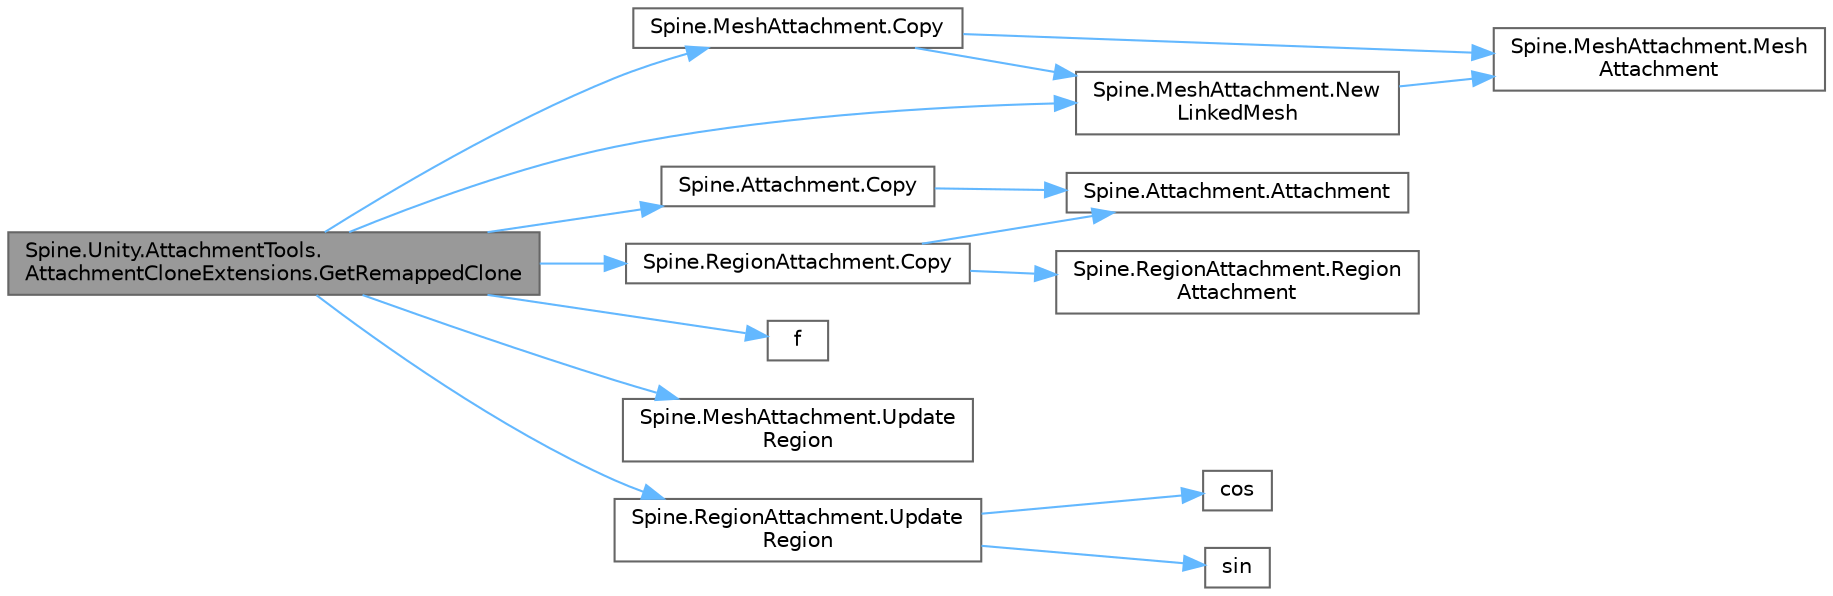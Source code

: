 digraph "Spine.Unity.AttachmentTools.AttachmentCloneExtensions.GetRemappedClone"
{
 // LATEX_PDF_SIZE
  bgcolor="transparent";
  edge [fontname=Helvetica,fontsize=10,labelfontname=Helvetica,labelfontsize=10];
  node [fontname=Helvetica,fontsize=10,shape=box,height=0.2,width=0.4];
  rankdir="LR";
  Node1 [id="Node000001",label="Spine.Unity.AttachmentTools.\lAttachmentCloneExtensions.GetRemappedClone",height=0.2,width=0.4,color="gray40", fillcolor="grey60", style="filled", fontcolor="black",tooltip="Gets a clone of the attachment remapped with an atlasRegion image."];
  Node1 -> Node2 [id="edge16_Node000001_Node000002",color="steelblue1",style="solid",tooltip=" "];
  Node2 [id="Node000002",label="Spine.Attachment.Copy",height=0.2,width=0.4,color="grey40", fillcolor="white", style="filled",URL="$class_spine_1_1_attachment.html#a9e39d7f3885810a0f8f34285f53b2e2b",tooltip="Returns a copy of the attachment."];
  Node2 -> Node3 [id="edge17_Node000002_Node000003",color="steelblue1",style="solid",tooltip=" "];
  Node3 [id="Node000003",label="Spine.Attachment.Attachment",height=0.2,width=0.4,color="grey40", fillcolor="white", style="filled",URL="$class_spine_1_1_attachment.html#afc368094ebe8f1ca00ba06bf6752b029",tooltip=" "];
  Node1 -> Node4 [id="edge18_Node000001_Node000004",color="steelblue1",style="solid",tooltip=" "];
  Node4 [id="Node000004",label="Spine.MeshAttachment.Copy",height=0.2,width=0.4,color="grey40", fillcolor="white", style="filled",URL="$class_spine_1_1_mesh_attachment.html#a47814c9519e82dad166711f37e616a55",tooltip=" "];
  Node4 -> Node5 [id="edge19_Node000004_Node000005",color="steelblue1",style="solid",tooltip=" "];
  Node5 [id="Node000005",label="Spine.MeshAttachment.Mesh\lAttachment",height=0.2,width=0.4,color="grey40", fillcolor="white", style="filled",URL="$class_spine_1_1_mesh_attachment.html#ab726296bc9ce3b0f221f0f88ed447329",tooltip=" "];
  Node4 -> Node6 [id="edge20_Node000004_Node000006",color="steelblue1",style="solid",tooltip=" "];
  Node6 [id="Node000006",label="Spine.MeshAttachment.New\lLinkedMesh",height=0.2,width=0.4,color="grey40", fillcolor="white", style="filled",URL="$class_spine_1_1_mesh_attachment.html#ace78f0c65fbc1e7b2278084ef537bb13",tooltip="Returns a new mesh with this mesh set as the ParentMesh."];
  Node6 -> Node5 [id="edge21_Node000006_Node000005",color="steelblue1",style="solid",tooltip=" "];
  Node1 -> Node7 [id="edge22_Node000001_Node000007",color="steelblue1",style="solid",tooltip=" "];
  Node7 [id="Node000007",label="Spine.RegionAttachment.Copy",height=0.2,width=0.4,color="grey40", fillcolor="white", style="filled",URL="$class_spine_1_1_region_attachment.html#a03d3273e2691f247473ccd894397e8da",tooltip=" "];
  Node7 -> Node3 [id="edge23_Node000007_Node000003",color="steelblue1",style="solid",tooltip=" "];
  Node7 -> Node8 [id="edge24_Node000007_Node000008",color="steelblue1",style="solid",tooltip=" "];
  Node8 [id="Node000008",label="Spine.RegionAttachment.Region\lAttachment",height=0.2,width=0.4,color="grey40", fillcolor="white", style="filled",URL="$class_spine_1_1_region_attachment.html#a714beb5d8e0dcac6cecff7207220cef0",tooltip=" "];
  Node1 -> Node9 [id="edge25_Node000001_Node000009",color="steelblue1",style="solid",tooltip=" "];
  Node9 [id="Node000009",label="f",height=0.2,width=0.4,color="grey40", fillcolor="white", style="filled",URL="$cxx11__tensor__map_8cpp.html#a7f507fea02198f6cb81c86640c7b1a4e",tooltip=" "];
  Node1 -> Node6 [id="edge26_Node000001_Node000006",color="steelblue1",style="solid",tooltip=" "];
  Node1 -> Node10 [id="edge27_Node000001_Node000010",color="steelblue1",style="solid",tooltip=" "];
  Node10 [id="Node000010",label="Spine.MeshAttachment.Update\lRegion",height=0.2,width=0.4,color="grey40", fillcolor="white", style="filled",URL="$class_spine_1_1_mesh_attachment.html#a4b1fa0dcb908ef7edc2e5ceee5443685",tooltip="Updates any values the attachment calculates using the Region. Must be called after setting the Regio..."];
  Node1 -> Node11 [id="edge28_Node000001_Node000011",color="steelblue1",style="solid",tooltip=" "];
  Node11 [id="Node000011",label="Spine.RegionAttachment.Update\lRegion",height=0.2,width=0.4,color="grey40", fillcolor="white", style="filled",URL="$class_spine_1_1_region_attachment.html#a1284a56943703adbe3afa8895be7c199",tooltip="Calculates the Offset and UVs using the region and the attachment's transform. Must be called if the ..."];
  Node11 -> Node12 [id="edge29_Node000011_Node000012",color="steelblue1",style="solid",tooltip=" "];
  Node12 [id="Node000012",label="cos",height=0.2,width=0.4,color="grey40", fillcolor="white", style="filled",URL="$_array_cwise_unary_ops_8h.html#a92b03396990b0e9eea0731aa406e31a4",tooltip=" "];
  Node11 -> Node13 [id="edge30_Node000011_Node000013",color="steelblue1",style="solid",tooltip=" "];
  Node13 [id="Node000013",label="sin",height=0.2,width=0.4,color="grey40", fillcolor="white", style="filled",URL="$_array_cwise_unary_ops_8h.html#a9cfb0ea58bd813510a9e2db18a5e49f0",tooltip=" "];
}
